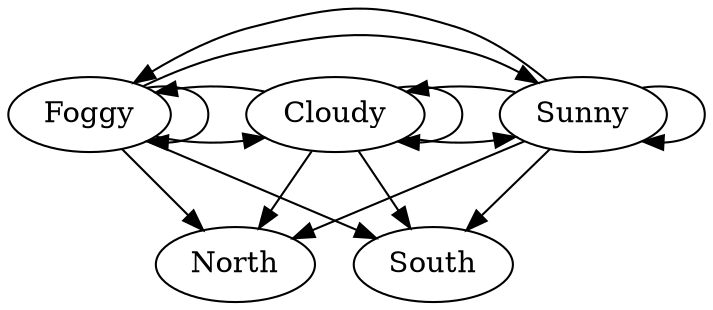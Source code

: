 // Attack HM: dot -T png round-table.gv -o test.png

digraph {

rank=same   {
                F [label=Foggy]
                C [label=Cloudy]
                S [label=Sunny]
             }

                N [label=North]
                Q [label=South]




	// Fog
	F -> C;
	F -> S;
	F -> F;
	F -> N;
	F -> Q;

	// Cloud
	C -> C;
	C -> S;
	C -> F;
	C -> N;
	C -> Q;

	// Sun
	S -> C;
	S -> S;
	S -> F;
	S -> N;
	S -> Q;


}
